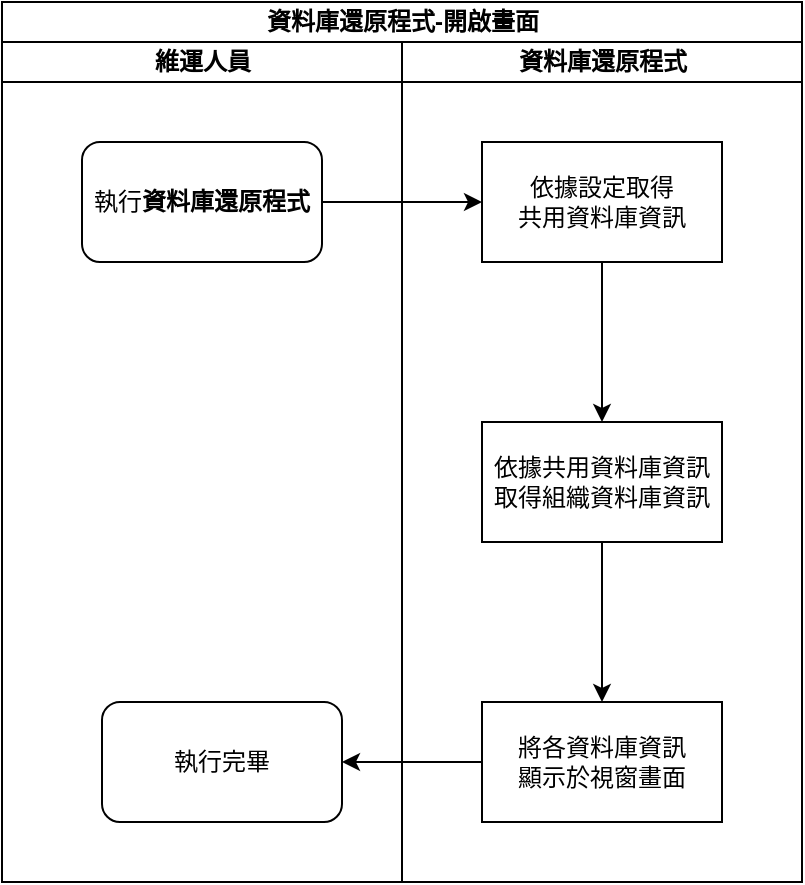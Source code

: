 <mxfile version="13.6.2" type="device" pages="4"><diagram id="aeBt0g2WWyVepIcCCxHC" name="開啟畫面"><mxGraphModel dx="1032" dy="603" grid="1" gridSize="10" guides="1" tooltips="1" connect="1" arrows="1" fold="1" page="1" pageScale="1" pageWidth="827" pageHeight="1169" math="0" shadow="0"><root><mxCell id="0"/><mxCell id="1" parent="0"/><mxCell id="eEkubbbj_iwwp1DyU7HY-1" value="資料庫還原程式-開啟畫面" style="swimlane;html=1;childLayout=stackLayout;resizeParent=1;resizeParentMax=0;startSize=20;" vertex="1" parent="1"><mxGeometry x="230" y="70" width="400" height="440" as="geometry"/></mxCell><mxCell id="eEkubbbj_iwwp1DyU7HY-2" value="維運人員" style="swimlane;html=1;startSize=20;" vertex="1" parent="eEkubbbj_iwwp1DyU7HY-1"><mxGeometry y="20" width="200" height="420" as="geometry"/></mxCell><mxCell id="eEkubbbj_iwwp1DyU7HY-3" value="執行&lt;span style=&quot;font-weight: 700&quot;&gt;資料庫還原程式&lt;/span&gt;" style="rounded=1;whiteSpace=wrap;html=1;" vertex="1" parent="eEkubbbj_iwwp1DyU7HY-2"><mxGeometry x="40" y="50" width="120" height="60" as="geometry"/></mxCell><mxCell id="eEkubbbj_iwwp1DyU7HY-4" value="執行完畢" style="rounded=1;whiteSpace=wrap;html=1;" vertex="1" parent="eEkubbbj_iwwp1DyU7HY-2"><mxGeometry x="50" y="330" width="120" height="60" as="geometry"/></mxCell><mxCell id="eEkubbbj_iwwp1DyU7HY-5" value="資料庫還原程式" style="swimlane;html=1;startSize=20;" vertex="1" parent="eEkubbbj_iwwp1DyU7HY-1"><mxGeometry x="200" y="20" width="200" height="420" as="geometry"/></mxCell><mxCell id="eEkubbbj_iwwp1DyU7HY-6" value="依據設定取得&lt;br&gt;共用資料庫資訊" style="rounded=0;whiteSpace=wrap;html=1;" vertex="1" parent="eEkubbbj_iwwp1DyU7HY-5"><mxGeometry x="40" y="50" width="120" height="60" as="geometry"/></mxCell><mxCell id="eEkubbbj_iwwp1DyU7HY-7" style="edgeStyle=orthogonalEdgeStyle;rounded=0;orthogonalLoop=1;jettySize=auto;html=1;" edge="1" parent="eEkubbbj_iwwp1DyU7HY-1" source="eEkubbbj_iwwp1DyU7HY-3" target="eEkubbbj_iwwp1DyU7HY-6"><mxGeometry relative="1" as="geometry"/></mxCell><mxCell id="eEkubbbj_iwwp1DyU7HY-8" value="" style="edgeStyle=orthogonalEdgeStyle;rounded=0;orthogonalLoop=1;jettySize=auto;html=1;" edge="1" parent="1" source="eEkubbbj_iwwp1DyU7HY-9" target="eEkubbbj_iwwp1DyU7HY-12"><mxGeometry relative="1" as="geometry"/></mxCell><mxCell id="eEkubbbj_iwwp1DyU7HY-9" value="依據共用資料庫資訊&lt;br&gt;取得組織資料庫資訊" style="whiteSpace=wrap;html=1;rounded=0;" vertex="1" parent="1"><mxGeometry x="470" y="280" width="120" height="60" as="geometry"/></mxCell><mxCell id="eEkubbbj_iwwp1DyU7HY-10" value="" style="edgeStyle=orthogonalEdgeStyle;rounded=0;orthogonalLoop=1;jettySize=auto;html=1;" edge="1" parent="1" source="eEkubbbj_iwwp1DyU7HY-6" target="eEkubbbj_iwwp1DyU7HY-9"><mxGeometry relative="1" as="geometry"/></mxCell><mxCell id="eEkubbbj_iwwp1DyU7HY-11" style="edgeStyle=orthogonalEdgeStyle;rounded=0;orthogonalLoop=1;jettySize=auto;html=1;" edge="1" parent="1" source="eEkubbbj_iwwp1DyU7HY-12" target="eEkubbbj_iwwp1DyU7HY-4"><mxGeometry relative="1" as="geometry"/></mxCell><mxCell id="eEkubbbj_iwwp1DyU7HY-12" value="將各資料庫資訊&lt;br&gt;顯示於視窗畫面" style="whiteSpace=wrap;html=1;rounded=0;" vertex="1" parent="1"><mxGeometry x="470" y="420" width="120" height="60" as="geometry"/></mxCell></root></mxGraphModel></diagram><diagram id="fvfjg5eyXz_mYVn1Ks7N" name="點擊欄位.還原日期時間"><mxGraphModel dx="1032" dy="603" grid="1" gridSize="10" guides="1" tooltips="1" connect="1" arrows="1" fold="1" page="1" pageScale="1" pageWidth="827" pageHeight="1169" math="0" shadow="0"><root><mxCell id="PU-9Wo-nPsb3OLzArcIl-0"/><mxCell id="PU-9Wo-nPsb3OLzArcIl-1" parent="PU-9Wo-nPsb3OLzArcIl-0"/><mxCell id="nXlMIpwyMpgNrYppohPP-0" value="資料庫還原程式-點擊欄位.還原日期時間" style="swimlane;html=1;childLayout=stackLayout;resizeParent=1;resizeParentMax=0;startSize=20;" vertex="1" parent="PU-9Wo-nPsb3OLzArcIl-1"><mxGeometry x="230" y="70" width="400" height="440" as="geometry"/></mxCell><mxCell id="nXlMIpwyMpgNrYppohPP-1" value="維運人員" style="swimlane;html=1;startSize=20;" vertex="1" parent="nXlMIpwyMpgNrYppohPP-0"><mxGeometry y="20" width="200" height="420" as="geometry"/></mxCell><mxCell id="nXlMIpwyMpgNrYppohPP-2" value="點擊&lt;br&gt;欄位.還原日期時間" style="rounded=1;whiteSpace=wrap;html=1;" vertex="1" parent="nXlMIpwyMpgNrYppohPP-1"><mxGeometry x="40" y="50" width="120" height="60" as="geometry"/></mxCell><mxCell id="nXlMIpwyMpgNrYppohPP-3" value="執行完畢" style="rounded=1;whiteSpace=wrap;html=1;" vertex="1" parent="nXlMIpwyMpgNrYppohPP-1"><mxGeometry x="50" y="330" width="120" height="60" as="geometry"/></mxCell><mxCell id="nXlMIpwyMpgNrYppohPP-12" value="指定日期時間" style="whiteSpace=wrap;html=1;rounded=0;" vertex="1" parent="nXlMIpwyMpgNrYppohPP-1"><mxGeometry x="40" y="190" width="120" height="60" as="geometry"/></mxCell><mxCell id="nXlMIpwyMpgNrYppohPP-4" value="資料庫還原程式" style="swimlane;html=1;startSize=20;" vertex="1" parent="nXlMIpwyMpgNrYppohPP-0"><mxGeometry x="200" y="20" width="200" height="420" as="geometry"/></mxCell><mxCell id="nXlMIpwyMpgNrYppohPP-5" value="顯示日期時間視窗" style="rounded=0;whiteSpace=wrap;html=1;" vertex="1" parent="nXlMIpwyMpgNrYppohPP-4"><mxGeometry x="40" y="50" width="120" height="60" as="geometry"/></mxCell><mxCell id="nXlMIpwyMpgNrYppohPP-6" style="edgeStyle=orthogonalEdgeStyle;rounded=0;orthogonalLoop=1;jettySize=auto;html=1;" edge="1" parent="nXlMIpwyMpgNrYppohPP-0" source="nXlMIpwyMpgNrYppohPP-2" target="nXlMIpwyMpgNrYppohPP-5"><mxGeometry relative="1" as="geometry"/></mxCell><mxCell id="nXlMIpwyMpgNrYppohPP-13" style="edgeStyle=orthogonalEdgeStyle;rounded=0;orthogonalLoop=1;jettySize=auto;html=1;exitX=0.5;exitY=1;exitDx=0;exitDy=0;" edge="1" parent="nXlMIpwyMpgNrYppohPP-0" source="nXlMIpwyMpgNrYppohPP-5" target="nXlMIpwyMpgNrYppohPP-12"><mxGeometry relative="1" as="geometry"/></mxCell><mxCell id="nXlMIpwyMpgNrYppohPP-7" value="" style="edgeStyle=orthogonalEdgeStyle;rounded=0;orthogonalLoop=1;jettySize=auto;html=1;" edge="1" parent="PU-9Wo-nPsb3OLzArcIl-1" source="nXlMIpwyMpgNrYppohPP-8" target="nXlMIpwyMpgNrYppohPP-11"><mxGeometry relative="1" as="geometry"/></mxCell><mxCell id="nXlMIpwyMpgNrYppohPP-8" value="取得指定的日期時間&lt;br&gt;並顯示於欄位" style="whiteSpace=wrap;html=1;rounded=0;" vertex="1" parent="PU-9Wo-nPsb3OLzArcIl-1"><mxGeometry x="470" y="280" width="120" height="60" as="geometry"/></mxCell><mxCell id="nXlMIpwyMpgNrYppohPP-10" style="edgeStyle=orthogonalEdgeStyle;rounded=0;orthogonalLoop=1;jettySize=auto;html=1;" edge="1" parent="PU-9Wo-nPsb3OLzArcIl-1" source="nXlMIpwyMpgNrYppohPP-11" target="nXlMIpwyMpgNrYppohPP-3"><mxGeometry relative="1" as="geometry"/></mxCell><mxCell id="nXlMIpwyMpgNrYppohPP-11" value="關閉日期時間視窗" style="whiteSpace=wrap;html=1;rounded=0;" vertex="1" parent="PU-9Wo-nPsb3OLzArcIl-1"><mxGeometry x="470" y="420" width="120" height="60" as="geometry"/></mxCell><mxCell id="nXlMIpwyMpgNrYppohPP-14" style="edgeStyle=orthogonalEdgeStyle;rounded=0;orthogonalLoop=1;jettySize=auto;html=1;" edge="1" parent="PU-9Wo-nPsb3OLzArcIl-1" source="nXlMIpwyMpgNrYppohPP-12" target="nXlMIpwyMpgNrYppohPP-8"><mxGeometry relative="1" as="geometry"/></mxCell></root></mxGraphModel></diagram><diagram id="4PGAUx9qdQ5G0QhdM_ld" name="點擊Checkbox.勾選/取消勾選組織資料庫"><mxGraphModel dx="1032" dy="603" grid="1" gridSize="10" guides="1" tooltips="1" connect="1" arrows="1" fold="1" page="1" pageScale="1" pageWidth="827" pageHeight="1169" math="0" shadow="0"><root><mxCell id="D6L-XWjaKhuQTpu79yMh-0"/><mxCell id="D6L-XWjaKhuQTpu79yMh-1" parent="D6L-XWjaKhuQTpu79yMh-0"/><mxCell id="D6L-XWjaKhuQTpu79yMh-2" value="資料庫還原程式-點擊Checkbox.勾選/取消勾選組織資料庫" style="swimlane;html=1;childLayout=stackLayout;resizeParent=1;resizeParentMax=0;startSize=20;" vertex="1" parent="D6L-XWjaKhuQTpu79yMh-1"><mxGeometry x="230" y="70" width="880" height="550" as="geometry"/></mxCell><mxCell id="D6L-XWjaKhuQTpu79yMh-3" value="維運人員" style="swimlane;html=1;startSize=20;" vertex="1" parent="D6L-XWjaKhuQTpu79yMh-2"><mxGeometry y="20" width="200" height="530" as="geometry"/></mxCell><mxCell id="D6L-XWjaKhuQTpu79yMh-4" value="點擊Checkbox.勾選/取消勾選組織資料庫" style="rounded=1;whiteSpace=wrap;html=1;" vertex="1" parent="D6L-XWjaKhuQTpu79yMh-3"><mxGeometry x="40" y="50" width="120" height="60" as="geometry"/></mxCell><mxCell id="D6L-XWjaKhuQTpu79yMh-5" value="執行完畢" style="rounded=1;whiteSpace=wrap;html=1;" vertex="1" parent="D6L-XWjaKhuQTpu79yMh-3"><mxGeometry x="40" y="460" width="120" height="60" as="geometry"/></mxCell><mxCell id="D6L-XWjaKhuQTpu79yMh-6" style="edgeStyle=orthogonalEdgeStyle;rounded=0;orthogonalLoop=1;jettySize=auto;html=1;" edge="1" parent="D6L-XWjaKhuQTpu79yMh-2" source="D6L-XWjaKhuQTpu79yMh-4" target="D6L-XWjaKhuQTpu79yMh-11"><mxGeometry relative="1" as="geometry"/></mxCell><mxCell id="D6L-XWjaKhuQTpu79yMh-7" style="edgeStyle=orthogonalEdgeStyle;rounded=0;orthogonalLoop=1;jettySize=auto;html=1;entryX=1;entryY=0.5;entryDx=0;entryDy=0;exitX=0.5;exitY=1;exitDx=0;exitDy=0;" edge="1" parent="D6L-XWjaKhuQTpu79yMh-2" source="D6L-XWjaKhuQTpu79yMh-17" target="D6L-XWjaKhuQTpu79yMh-5"><mxGeometry relative="1" as="geometry"/></mxCell><mxCell id="D6L-XWjaKhuQTpu79yMh-8" style="edgeStyle=orthogonalEdgeStyle;rounded=0;orthogonalLoop=1;jettySize=auto;html=1;entryX=1;entryY=0.5;entryDx=0;entryDy=0;exitX=0.5;exitY=1;exitDx=0;exitDy=0;" edge="1" parent="D6L-XWjaKhuQTpu79yMh-2" source="D6L-XWjaKhuQTpu79yMh-20" target="D6L-XWjaKhuQTpu79yMh-5"><mxGeometry relative="1" as="geometry"/></mxCell><mxCell id="D6L-XWjaKhuQTpu79yMh-9" style="edgeStyle=orthogonalEdgeStyle;rounded=0;orthogonalLoop=1;jettySize=auto;html=1;entryX=1;entryY=0.5;entryDx=0;entryDy=0;exitX=0.5;exitY=1;exitDx=0;exitDy=0;" edge="1" parent="D6L-XWjaKhuQTpu79yMh-2" source="D6L-XWjaKhuQTpu79yMh-23" target="D6L-XWjaKhuQTpu79yMh-5"><mxGeometry relative="1" as="geometry"/></mxCell><mxCell id="D6L-XWjaKhuQTpu79yMh-10" value="資料庫還原程式" style="swimlane;html=1;startSize=20;" vertex="1" parent="D6L-XWjaKhuQTpu79yMh-2"><mxGeometry x="200" y="20" width="680" height="530" as="geometry"/></mxCell><mxCell id="D6L-XWjaKhuQTpu79yMh-11" value="為標題列&lt;br&gt;Checkbox" style="rhombus;whiteSpace=wrap;html=1;" vertex="1" parent="D6L-XWjaKhuQTpu79yMh-10"><mxGeometry x="70" y="40" width="80" height="80" as="geometry"/></mxCell><mxCell id="D6L-XWjaKhuQTpu79yMh-12" value="" style="edgeStyle=orthogonalEdgeStyle;rounded=0;orthogonalLoop=1;jettySize=auto;html=1;" edge="1" parent="D6L-XWjaKhuQTpu79yMh-10" source="D6L-XWjaKhuQTpu79yMh-11" target="D6L-XWjaKhuQTpu79yMh-19"><mxGeometry relative="1" as="geometry"/></mxCell><mxCell id="D6L-XWjaKhuQTpu79yMh-13" value="Yes" style="text;html=1;strokeColor=none;fillColor=none;align=center;verticalAlign=middle;whiteSpace=wrap;rounded=0;" vertex="1" parent="D6L-XWjaKhuQTpu79yMh-10"><mxGeometry x="110" y="120" width="40" height="20" as="geometry"/></mxCell><mxCell id="D6L-XWjaKhuQTpu79yMh-14" value="Yes" style="text;html=1;strokeColor=none;fillColor=none;align=center;verticalAlign=middle;whiteSpace=wrap;rounded=0;" vertex="1" parent="D6L-XWjaKhuQTpu79yMh-10"><mxGeometry x="120" y="280" width="40" height="20" as="geometry"/></mxCell><mxCell id="D6L-XWjaKhuQTpu79yMh-15" value="No" style="text;html=1;strokeColor=none;fillColor=none;align=center;verticalAlign=middle;whiteSpace=wrap;rounded=0;" vertex="1" parent="D6L-XWjaKhuQTpu79yMh-10"><mxGeometry x="140" y="50" width="40" height="20" as="geometry"/></mxCell><mxCell id="D6L-XWjaKhuQTpu79yMh-16" value="No" style="text;html=1;strokeColor=none;fillColor=none;align=center;verticalAlign=middle;whiteSpace=wrap;rounded=0;" vertex="1" parent="D6L-XWjaKhuQTpu79yMh-10"><mxGeometry x="150" y="210" width="40" height="20" as="geometry"/></mxCell><mxCell id="D6L-XWjaKhuQTpu79yMh-17" value="將所有組織資料庫&lt;br&gt;勾選" style="whiteSpace=wrap;html=1;" vertex="1" parent="D6L-XWjaKhuQTpu79yMh-10"><mxGeometry x="200" y="370" width="120" height="60" as="geometry"/></mxCell><mxCell id="D6L-XWjaKhuQTpu79yMh-18" value="" style="edgeStyle=orthogonalEdgeStyle;rounded=0;orthogonalLoop=1;jettySize=auto;html=1;" edge="1" parent="D6L-XWjaKhuQTpu79yMh-10" source="D6L-XWjaKhuQTpu79yMh-19" target="D6L-XWjaKhuQTpu79yMh-23"><mxGeometry relative="1" as="geometry"/></mxCell><mxCell id="D6L-XWjaKhuQTpu79yMh-19" value="已勾選" style="rhombus;whiteSpace=wrap;html=1;" vertex="1" parent="D6L-XWjaKhuQTpu79yMh-10"><mxGeometry x="370" y="200" width="80" height="80" as="geometry"/></mxCell><mxCell id="D6L-XWjaKhuQTpu79yMh-20" value="將指定組織資料庫&lt;br&gt;取消勾選" style="whiteSpace=wrap;html=1;" vertex="1" parent="D6L-XWjaKhuQTpu79yMh-10"><mxGeometry x="350" y="370" width="120" height="60" as="geometry"/></mxCell><mxCell id="D6L-XWjaKhuQTpu79yMh-21" value="Yes" style="text;html=1;strokeColor=none;fillColor=none;align=center;verticalAlign=middle;whiteSpace=wrap;rounded=0;" vertex="1" parent="D6L-XWjaKhuQTpu79yMh-10"><mxGeometry x="420" y="280" width="40" height="20" as="geometry"/></mxCell><mxCell id="D6L-XWjaKhuQTpu79yMh-22" value="No" style="text;html=1;strokeColor=none;fillColor=none;align=center;verticalAlign=middle;whiteSpace=wrap;rounded=0;" vertex="1" parent="D6L-XWjaKhuQTpu79yMh-10"><mxGeometry x="450" y="210" width="40" height="20" as="geometry"/></mxCell><mxCell id="D6L-XWjaKhuQTpu79yMh-23" value="&lt;span&gt;將指定組織資料庫&lt;/span&gt;&lt;br&gt;&lt;span&gt;勾選&lt;/span&gt;" style="whiteSpace=wrap;html=1;" vertex="1" parent="D6L-XWjaKhuQTpu79yMh-10"><mxGeometry x="500" y="370" width="120" height="60" as="geometry"/></mxCell><mxCell id="D6L-XWjaKhuQTpu79yMh-24" value="" style="edgeStyle=orthogonalEdgeStyle;rounded=0;orthogonalLoop=1;jettySize=auto;html=1;" edge="1" parent="D6L-XWjaKhuQTpu79yMh-10" source="D6L-XWjaKhuQTpu79yMh-19" target="D6L-XWjaKhuQTpu79yMh-20"><mxGeometry relative="1" as="geometry"/></mxCell><mxCell id="D6L-XWjaKhuQTpu79yMh-25" value="" style="edgeStyle=orthogonalEdgeStyle;rounded=0;orthogonalLoop=1;jettySize=auto;html=1;" edge="1" parent="D6L-XWjaKhuQTpu79yMh-1" source="D6L-XWjaKhuQTpu79yMh-27" target="D6L-XWjaKhuQTpu79yMh-30"><mxGeometry relative="1" as="geometry"/></mxCell><mxCell id="D6L-XWjaKhuQTpu79yMh-26" value="" style="edgeStyle=orthogonalEdgeStyle;rounded=0;orthogonalLoop=1;jettySize=auto;html=1;" edge="1" parent="D6L-XWjaKhuQTpu79yMh-1" source="D6L-XWjaKhuQTpu79yMh-27" target="D6L-XWjaKhuQTpu79yMh-17"><mxGeometry relative="1" as="geometry"/></mxCell><mxCell id="D6L-XWjaKhuQTpu79yMh-27" value="已勾選" style="rhombus;whiteSpace=wrap;html=1;" vertex="1" parent="D6L-XWjaKhuQTpu79yMh-1"><mxGeometry x="500" y="290" width="80" height="80" as="geometry"/></mxCell><mxCell id="D6L-XWjaKhuQTpu79yMh-28" value="" style="edgeStyle=orthogonalEdgeStyle;rounded=0;orthogonalLoop=1;jettySize=auto;html=1;" edge="1" parent="D6L-XWjaKhuQTpu79yMh-1" source="D6L-XWjaKhuQTpu79yMh-11" target="D6L-XWjaKhuQTpu79yMh-27"><mxGeometry relative="1" as="geometry"/></mxCell><mxCell id="D6L-XWjaKhuQTpu79yMh-29" style="edgeStyle=orthogonalEdgeStyle;rounded=0;orthogonalLoop=1;jettySize=auto;html=1;entryX=1;entryY=0.5;entryDx=0;entryDy=0;exitX=0.5;exitY=1;exitDx=0;exitDy=0;" edge="1" parent="D6L-XWjaKhuQTpu79yMh-1" source="D6L-XWjaKhuQTpu79yMh-30" target="D6L-XWjaKhuQTpu79yMh-5"><mxGeometry relative="1" as="geometry"/></mxCell><mxCell id="D6L-XWjaKhuQTpu79yMh-30" value="將所有組織資料庫&lt;br&gt;取消勾選" style="whiteSpace=wrap;html=1;" vertex="1" parent="D6L-XWjaKhuQTpu79yMh-1"><mxGeometry x="480" y="460" width="120" height="60" as="geometry"/></mxCell></root></mxGraphModel></diagram><diagram id="p8tQ_8CqzPoPk--lIuJH" name="點擊按鈕.還原資料庫"><mxGraphModel dx="1032" dy="603" grid="1" gridSize="10" guides="1" tooltips="1" connect="1" arrows="1" fold="1" page="1" pageScale="1" pageWidth="827" pageHeight="1169" math="0" shadow="0"><root><mxCell id="ICKJRU-geAlOf0qHVG4T-0"/><mxCell id="ICKJRU-geAlOf0qHVG4T-1" parent="ICKJRU-geAlOf0qHVG4T-0"/><mxCell id="iL7fUgfnurhWLBYKn-yk-0" value="資料庫還原程式-點擊按鈕.還原資料庫" style="swimlane;html=1;childLayout=stackLayout;resizeParent=1;resizeParentMax=0;startSize=20;" vertex="1" parent="ICKJRU-geAlOf0qHVG4T-1"><mxGeometry x="230" y="70" width="920" height="490" as="geometry"/></mxCell><mxCell id="iL7fUgfnurhWLBYKn-yk-1" value="維運人員" style="swimlane;html=1;startSize=20;" vertex="1" parent="iL7fUgfnurhWLBYKn-yk-0"><mxGeometry y="20" width="200" height="470" as="geometry"/></mxCell><mxCell id="iL7fUgfnurhWLBYKn-yk-2" value="點擊按鈕.還原資料庫" style="rounded=1;whiteSpace=wrap;html=1;" vertex="1" parent="iL7fUgfnurhWLBYKn-yk-1"><mxGeometry x="40" y="50" width="120" height="60" as="geometry"/></mxCell><mxCell id="iL7fUgfnurhWLBYKn-yk-3" value="執行完畢" style="rounded=1;whiteSpace=wrap;html=1;" vertex="1" parent="iL7fUgfnurhWLBYKn-yk-1"><mxGeometry x="40" y="390" width="120" height="60" as="geometry"/></mxCell><mxCell id="iL7fUgfnurhWLBYKn-yk-15" style="edgeStyle=orthogonalEdgeStyle;rounded=0;orthogonalLoop=1;jettySize=auto;html=1;" edge="1" parent="iL7fUgfnurhWLBYKn-yk-0" source="iL7fUgfnurhWLBYKn-yk-2" target="iL7fUgfnurhWLBYKn-yk-14"><mxGeometry relative="1" as="geometry"/></mxCell><mxCell id="iL7fUgfnurhWLBYKn-yk-5" value="資料庫還原程式" style="swimlane;html=1;startSize=20;" vertex="1" parent="iL7fUgfnurhWLBYKn-yk-0"><mxGeometry x="200" y="20" width="720" height="470" as="geometry"/></mxCell><mxCell id="iL7fUgfnurhWLBYKn-yk-14" value="至少勾選&lt;br&gt;一個資料庫" style="rhombus;whiteSpace=wrap;html=1;" vertex="1" parent="iL7fUgfnurhWLBYKn-yk-5"><mxGeometry x="60" y="40" width="80" height="80" as="geometry"/></mxCell><mxCell id="vEepoTNT_CQikj8rZzx2-1" value="No" style="text;html=1;strokeColor=none;fillColor=none;align=center;verticalAlign=middle;whiteSpace=wrap;rounded=0;" vertex="1" parent="iL7fUgfnurhWLBYKn-yk-5"><mxGeometry x="110" y="120" width="40" height="20" as="geometry"/></mxCell><mxCell id="vEepoTNT_CQikj8rZzx2-4" value="Yes" style="text;html=1;strokeColor=none;fillColor=none;align=center;verticalAlign=middle;whiteSpace=wrap;rounded=0;" vertex="1" parent="iL7fUgfnurhWLBYKn-yk-5"><mxGeometry x="130" y="50" width="40" height="20" as="geometry"/></mxCell><mxCell id="vEepoTNT_CQikj8rZzx2-2" value="No" style="text;html=1;strokeColor=none;fillColor=none;align=center;verticalAlign=middle;whiteSpace=wrap;rounded=0;" vertex="1" parent="iL7fUgfnurhWLBYKn-yk-5"><mxGeometry x="260" y="120" width="40" height="20" as="geometry"/></mxCell><mxCell id="vEepoTNT_CQikj8rZzx2-5" value="Yes" style="text;html=1;strokeColor=none;fillColor=none;align=center;verticalAlign=middle;whiteSpace=wrap;rounded=0;" vertex="1" parent="iL7fUgfnurhWLBYKn-yk-5"><mxGeometry x="290" y="50" width="40" height="20" as="geometry"/></mxCell><mxCell id="vEepoTNT_CQikj8rZzx2-3" value="No" style="text;html=1;strokeColor=none;fillColor=none;align=center;verticalAlign=middle;whiteSpace=wrap;rounded=0;" vertex="1" parent="iL7fUgfnurhWLBYKn-yk-5"><mxGeometry x="330" y="390" width="40" height="20" as="geometry"/></mxCell><mxCell id="vEepoTNT_CQikj8rZzx2-0" value="Yes" style="text;html=1;strokeColor=none;fillColor=none;align=center;verticalAlign=middle;whiteSpace=wrap;rounded=0;" vertex="1" parent="iL7fUgfnurhWLBYKn-yk-5"><mxGeometry x="420" y="350" width="40" height="20" as="geometry"/></mxCell><mxCell id="iL7fUgfnurhWLBYKn-yk-26" value="取得完整備份與還原日期時間之間的共用資料庫交易紀錄清單並執行還原" style="whiteSpace=wrap;html=1;" vertex="1" parent="iL7fUgfnurhWLBYKn-yk-5"><mxGeometry x="550" y="50" width="120" height="60" as="geometry"/></mxCell><mxCell id="iL7fUgfnurhWLBYKn-yk-29" value="" style="edgeStyle=orthogonalEdgeStyle;rounded=0;orthogonalLoop=1;jettySize=auto;html=1;" edge="1" parent="iL7fUgfnurhWLBYKn-yk-5" source="iL7fUgfnurhWLBYKn-yk-26" target="iL7fUgfnurhWLBYKn-yk-28"><mxGeometry relative="1" as="geometry"/></mxCell><mxCell id="iL7fUgfnurhWLBYKn-yk-31" value="" style="edgeStyle=orthogonalEdgeStyle;rounded=0;orthogonalLoop=1;jettySize=auto;html=1;" edge="1" parent="iL7fUgfnurhWLBYKn-yk-5" source="iL7fUgfnurhWLBYKn-yk-28" target="iL7fUgfnurhWLBYKn-yk-30"><mxGeometry relative="1" as="geometry"/></mxCell><mxCell id="iL7fUgfnurhWLBYKn-yk-28" value="取得最接近還原日期時間的&lt;span&gt;組織資料庫完整備份並執行還原&lt;/span&gt;" style="whiteSpace=wrap;html=1;" vertex="1" parent="iL7fUgfnurhWLBYKn-yk-5"><mxGeometry x="550" y="210" width="120" height="60" as="geometry"/></mxCell><mxCell id="iL7fUgfnurhWLBYKn-yk-30" value="取得完整備份與還原日期時間之間的&lt;span&gt;組織資料庫交易紀錄清單並執行還原&lt;/span&gt;" style="whiteSpace=wrap;html=1;" vertex="1" parent="iL7fUgfnurhWLBYKn-yk-5"><mxGeometry x="550" y="390" width="120" height="60" as="geometry"/></mxCell><mxCell id="iL7fUgfnurhWLBYKn-yk-18" style="edgeStyle=orthogonalEdgeStyle;rounded=0;orthogonalLoop=1;jettySize=auto;html=1;exitX=0.5;exitY=1;exitDx=0;exitDy=0;entryX=1;entryY=0.5;entryDx=0;entryDy=0;" edge="1" parent="ICKJRU-geAlOf0qHVG4T-1" source="iL7fUgfnurhWLBYKn-yk-16" target="iL7fUgfnurhWLBYKn-yk-3"><mxGeometry relative="1" as="geometry"/></mxCell><mxCell id="iL7fUgfnurhWLBYKn-yk-16" value="顯示提示訊息:請先勾選要更新的共用資料庫或組織資料庫" style="whiteSpace=wrap;html=1;" vertex="1" parent="ICKJRU-geAlOf0qHVG4T-1"><mxGeometry x="470" y="300" width="120" height="60" as="geometry"/></mxCell><mxCell id="iL7fUgfnurhWLBYKn-yk-17" value="" style="edgeStyle=orthogonalEdgeStyle;rounded=0;orthogonalLoop=1;jettySize=auto;html=1;" edge="1" parent="ICKJRU-geAlOf0qHVG4T-1" source="iL7fUgfnurhWLBYKn-yk-14" target="iL7fUgfnurhWLBYKn-yk-16"><mxGeometry relative="1" as="geometry"/></mxCell><mxCell id="iL7fUgfnurhWLBYKn-yk-22" value="" style="edgeStyle=orthogonalEdgeStyle;rounded=0;orthogonalLoop=1;jettySize=auto;html=1;" edge="1" parent="ICKJRU-geAlOf0qHVG4T-1" source="iL7fUgfnurhWLBYKn-yk-19" target="iL7fUgfnurhWLBYKn-yk-21"><mxGeometry relative="1" as="geometry"/></mxCell><mxCell id="iL7fUgfnurhWLBYKn-yk-25" value="" style="edgeStyle=orthogonalEdgeStyle;rounded=0;orthogonalLoop=1;jettySize=auto;html=1;" edge="1" parent="ICKJRU-geAlOf0qHVG4T-1" source="iL7fUgfnurhWLBYKn-yk-19" target="iL7fUgfnurhWLBYKn-yk-24"><mxGeometry relative="1" as="geometry"/></mxCell><mxCell id="iL7fUgfnurhWLBYKn-yk-19" value="指定&lt;br&gt;還原日期時間" style="rhombus;whiteSpace=wrap;html=1;" vertex="1" parent="ICKJRU-geAlOf0qHVG4T-1"><mxGeometry x="650" y="130" width="80" height="80" as="geometry"/></mxCell><mxCell id="iL7fUgfnurhWLBYKn-yk-20" value="" style="edgeStyle=orthogonalEdgeStyle;rounded=0;orthogonalLoop=1;jettySize=auto;html=1;" edge="1" parent="ICKJRU-geAlOf0qHVG4T-1" source="iL7fUgfnurhWLBYKn-yk-14" target="iL7fUgfnurhWLBYKn-yk-19"><mxGeometry relative="1" as="geometry"/></mxCell><mxCell id="iL7fUgfnurhWLBYKn-yk-23" style="edgeStyle=orthogonalEdgeStyle;rounded=0;orthogonalLoop=1;jettySize=auto;html=1;entryX=1;entryY=0.5;entryDx=0;entryDy=0;exitX=0.5;exitY=1;exitDx=0;exitDy=0;" edge="1" parent="ICKJRU-geAlOf0qHVG4T-1" source="iL7fUgfnurhWLBYKn-yk-21" target="iL7fUgfnurhWLBYKn-yk-3"><mxGeometry relative="1" as="geometry"/></mxCell><mxCell id="iL7fUgfnurhWLBYKn-yk-21" value="顯示提示訊息:請先指定要還原的日期時間" style="whiteSpace=wrap;html=1;" vertex="1" parent="ICKJRU-geAlOf0qHVG4T-1"><mxGeometry x="630" y="300" width="120" height="60" as="geometry"/></mxCell><mxCell id="iL7fUgfnurhWLBYKn-yk-27" value="" style="edgeStyle=orthogonalEdgeStyle;rounded=0;orthogonalLoop=1;jettySize=auto;html=1;" edge="1" parent="ICKJRU-geAlOf0qHVG4T-1" source="iL7fUgfnurhWLBYKn-yk-24" target="iL7fUgfnurhWLBYKn-yk-26"><mxGeometry relative="1" as="geometry"/></mxCell><mxCell id="iL7fUgfnurhWLBYKn-yk-24" value="取得最接近還原日期時間的共用資料庫完整備份並執行還原" style="whiteSpace=wrap;html=1;" vertex="1" parent="ICKJRU-geAlOf0qHVG4T-1"><mxGeometry x="790" y="140" width="120" height="60" as="geometry"/></mxCell><mxCell id="iL7fUgfnurhWLBYKn-yk-34" style="edgeStyle=orthogonalEdgeStyle;rounded=0;orthogonalLoop=1;jettySize=auto;html=1;entryX=0;entryY=0.5;entryDx=0;entryDy=0;exitX=0.5;exitY=0;exitDx=0;exitDy=0;" edge="1" parent="ICKJRU-geAlOf0qHVG4T-1" source="iL7fUgfnurhWLBYKn-yk-32" target="iL7fUgfnurhWLBYKn-yk-28"><mxGeometry relative="1" as="geometry"/></mxCell><mxCell id="iL7fUgfnurhWLBYKn-yk-35" style="edgeStyle=orthogonalEdgeStyle;rounded=0;orthogonalLoop=1;jettySize=auto;html=1;entryX=1;entryY=0.5;entryDx=0;entryDy=0;" edge="1" parent="ICKJRU-geAlOf0qHVG4T-1" source="iL7fUgfnurhWLBYKn-yk-32" target="iL7fUgfnurhWLBYKn-yk-3"><mxGeometry relative="1" as="geometry"/></mxCell><mxCell id="iL7fUgfnurhWLBYKn-yk-32" value="尚有未完成&lt;br&gt;還原的組織&lt;br&gt;資料庫" style="rhombus;whiteSpace=wrap;html=1;" vertex="1" parent="ICKJRU-geAlOf0qHVG4T-1"><mxGeometry x="800" y="470" width="80" height="80" as="geometry"/></mxCell><mxCell id="iL7fUgfnurhWLBYKn-yk-33" value="" style="edgeStyle=orthogonalEdgeStyle;rounded=0;orthogonalLoop=1;jettySize=auto;html=1;" edge="1" parent="ICKJRU-geAlOf0qHVG4T-1" source="iL7fUgfnurhWLBYKn-yk-30" target="iL7fUgfnurhWLBYKn-yk-32"><mxGeometry relative="1" as="geometry"/></mxCell></root></mxGraphModel></diagram></mxfile>